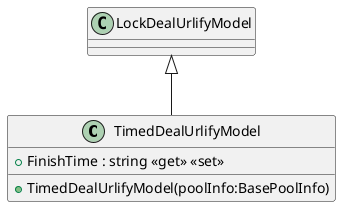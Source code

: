 @startuml
class TimedDealUrlifyModel {
    + FinishTime : string <<get>> <<set>>
    + TimedDealUrlifyModel(poolInfo:BasePoolInfo)
}
LockDealUrlifyModel <|-- TimedDealUrlifyModel
@enduml

